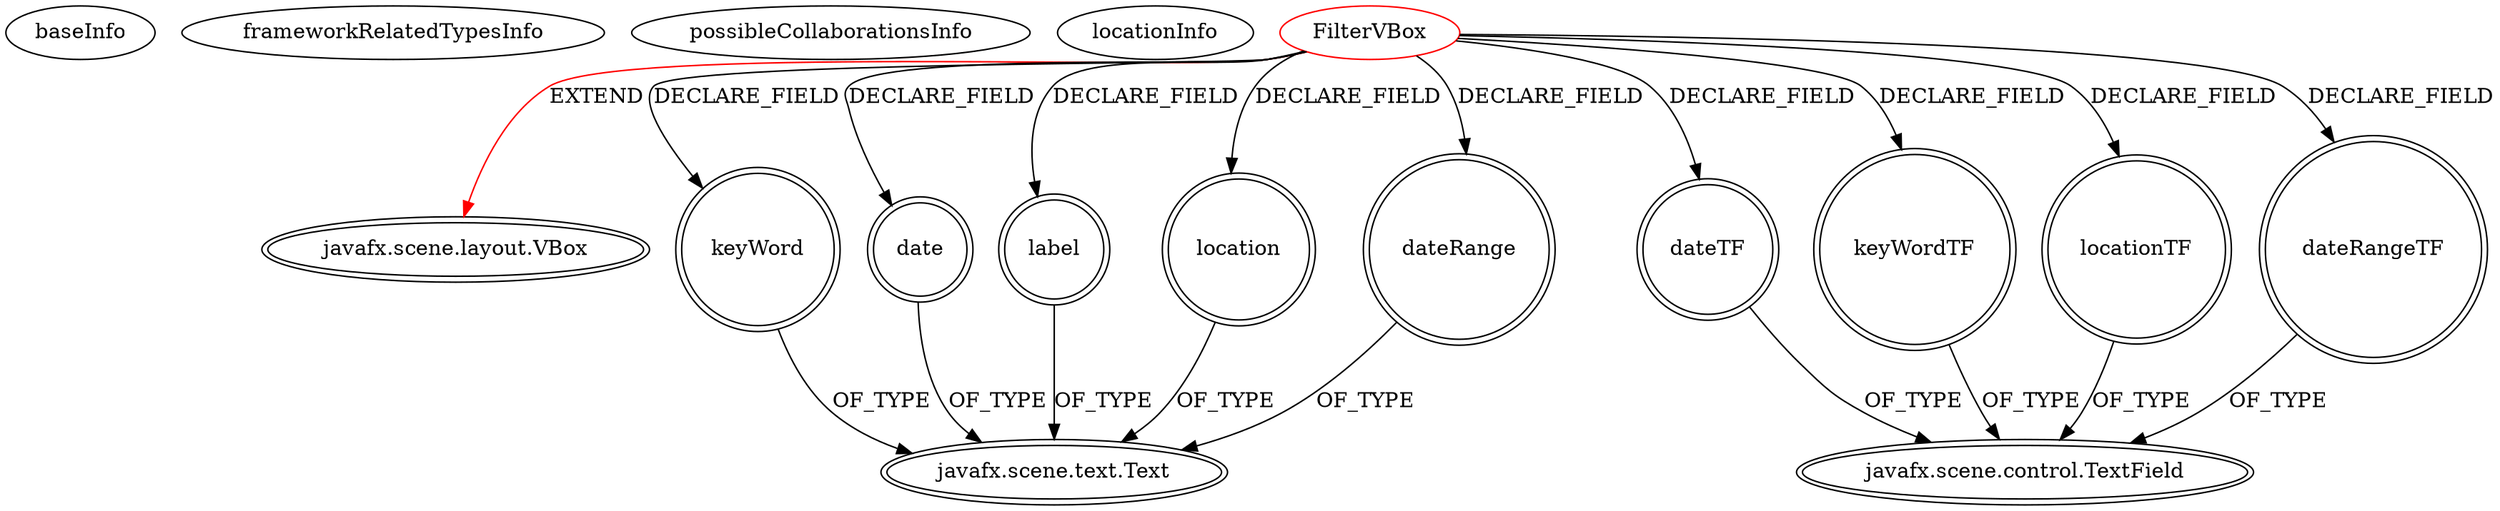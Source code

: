 digraph {
baseInfo[graphId=4472,category="extension_graph",isAnonymous=false,possibleRelation=false]
frameworkRelatedTypesInfo[0="javafx.scene.layout.VBox"]
possibleCollaborationsInfo[]
locationInfo[projectName="tardura-cs4624idealspreadsheet",filePath="/tardura-cs4624idealspreadsheet/cs4624idealspreadsheet-master/IdealInterfaceDesign/src/FilterVBox.java",contextSignature="FilterVBox",graphId="4472"]
0[label="FilterVBox",vertexType="ROOT_CLIENT_CLASS_DECLARATION",isFrameworkType=false,color=red]
1[label="javafx.scene.layout.VBox",vertexType="FRAMEWORK_CLASS_TYPE",isFrameworkType=true,peripheries=2]
2[label="date",vertexType="FIELD_DECLARATION",isFrameworkType=true,peripheries=2,shape=circle]
3[label="javafx.scene.text.Text",vertexType="FRAMEWORK_CLASS_TYPE",isFrameworkType=true,peripheries=2]
4[label="dateRange",vertexType="FIELD_DECLARATION",isFrameworkType=true,peripheries=2,shape=circle]
6[label="dateRangeTF",vertexType="FIELD_DECLARATION",isFrameworkType=true,peripheries=2,shape=circle]
7[label="javafx.scene.control.TextField",vertexType="FRAMEWORK_CLASS_TYPE",isFrameworkType=true,peripheries=2]
8[label="dateTF",vertexType="FIELD_DECLARATION",isFrameworkType=true,peripheries=2,shape=circle]
10[label="keyWord",vertexType="FIELD_DECLARATION",isFrameworkType=true,peripheries=2,shape=circle]
12[label="keyWordTF",vertexType="FIELD_DECLARATION",isFrameworkType=true,peripheries=2,shape=circle]
14[label="label",vertexType="FIELD_DECLARATION",isFrameworkType=true,peripheries=2,shape=circle]
16[label="location",vertexType="FIELD_DECLARATION",isFrameworkType=true,peripheries=2,shape=circle]
18[label="locationTF",vertexType="FIELD_DECLARATION",isFrameworkType=true,peripheries=2,shape=circle]
0->1[label="EXTEND",color=red]
0->2[label="DECLARE_FIELD"]
2->3[label="OF_TYPE"]
0->4[label="DECLARE_FIELD"]
4->3[label="OF_TYPE"]
0->6[label="DECLARE_FIELD"]
6->7[label="OF_TYPE"]
0->8[label="DECLARE_FIELD"]
8->7[label="OF_TYPE"]
0->10[label="DECLARE_FIELD"]
10->3[label="OF_TYPE"]
0->12[label="DECLARE_FIELD"]
12->7[label="OF_TYPE"]
0->14[label="DECLARE_FIELD"]
14->3[label="OF_TYPE"]
0->16[label="DECLARE_FIELD"]
16->3[label="OF_TYPE"]
0->18[label="DECLARE_FIELD"]
18->7[label="OF_TYPE"]
}
